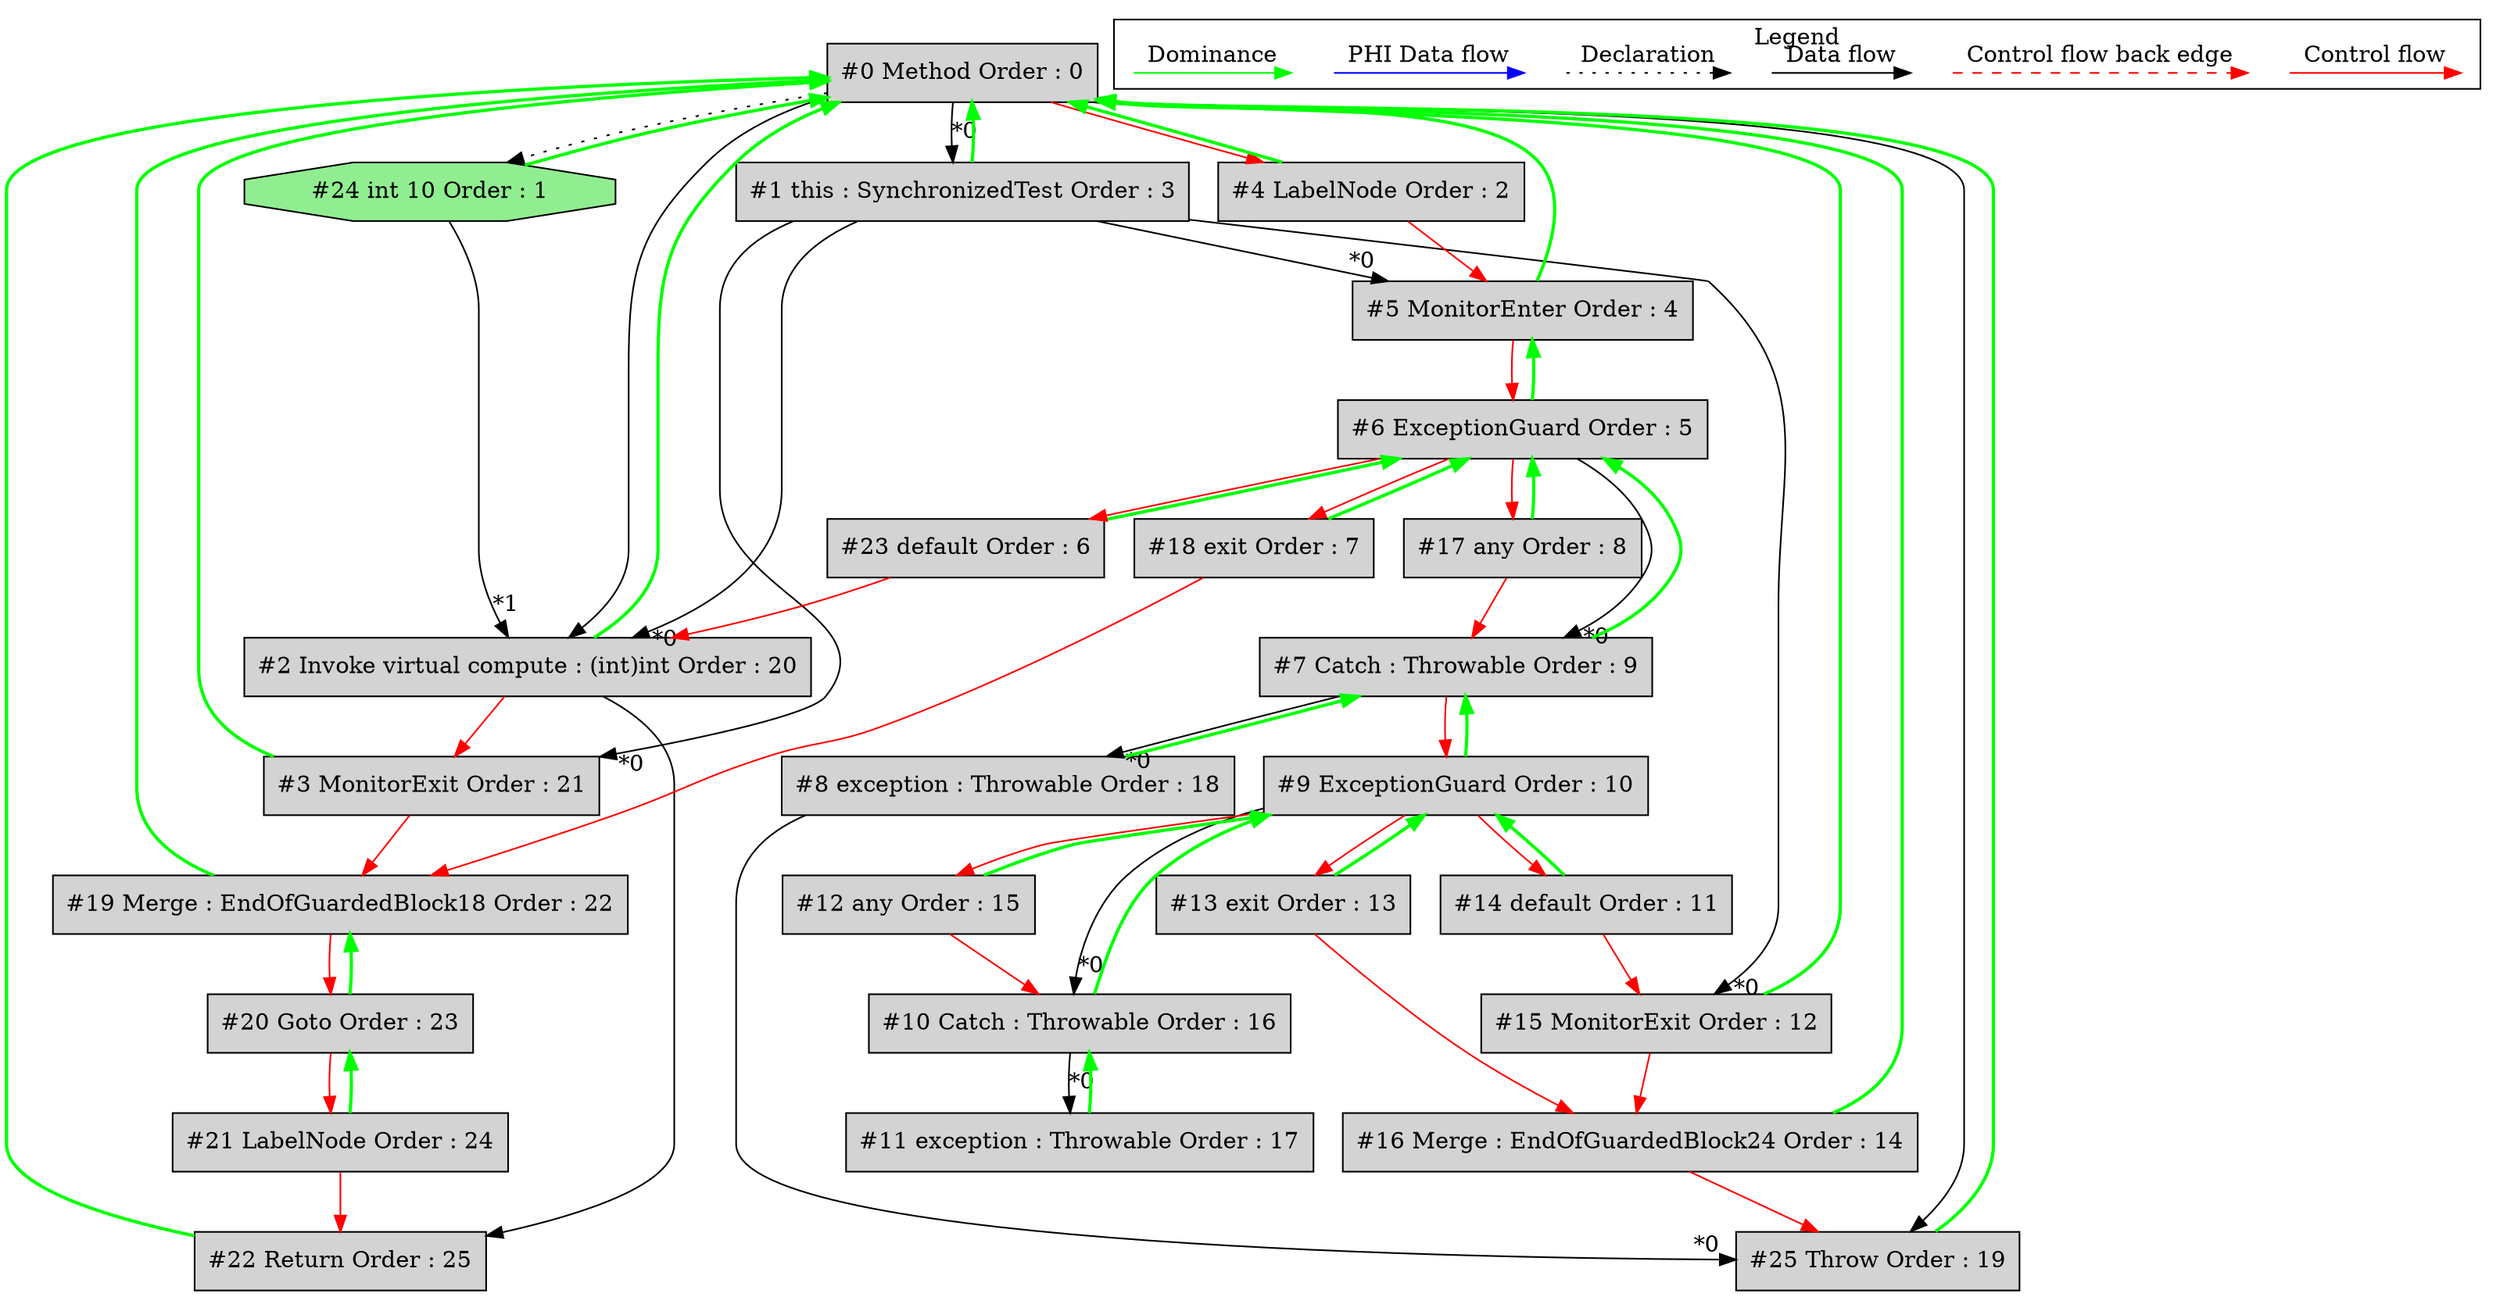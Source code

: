 digraph debugoutput {
 ordering="in";
 node0[label="#0 Method Order : 0",shape=box, fillcolor=lightgrey, style=filled];
 node1[label="#1 this : SynchronizedTest Order : 3",shape=box, fillcolor=lightgrey, style=filled];
 node1 -> node0[dir="forward" color="green" penwidth="2"];
 node0 -> node1[headlabel="*0", labeldistance=2];
 node2[label="#2 Invoke virtual compute : (int)int Order : 20",shape=box, fillcolor=lightgrey, style=filled];
 node2 -> node0[dir="forward" color="green" penwidth="2"];
 node1 -> node2[headlabel="*0", labeldistance=2];
 node24 -> node2[headlabel="*1", labeldistance=2];
 node23 -> node2[labeldistance=2, color=red, fontcolor=red];
 node0 -> node2;
 node3[label="#3 MonitorExit Order : 21",shape=box, fillcolor=lightgrey, style=filled];
 node3 -> node0[dir="forward" color="green" penwidth="2"];
 node1 -> node3[headlabel="*0", labeldistance=2];
 node2 -> node3[labeldistance=2, color=red, fontcolor=red];
 node4[label="#4 LabelNode Order : 2",shape=box, fillcolor=lightgrey, style=filled];
 node4 -> node0[dir="forward" color="green" penwidth="2"];
 node0 -> node4[labeldistance=2, color=red, fontcolor=red];
 node5[label="#5 MonitorEnter Order : 4",shape=box, fillcolor=lightgrey, style=filled];
 node5 -> node0[dir="forward" color="green" penwidth="2"];
 node1 -> node5[headlabel="*0", labeldistance=2];
 node4 -> node5[labeldistance=2, color=red, fontcolor=red];
 node6[label="#6 ExceptionGuard Order : 5",shape=box, fillcolor=lightgrey, style=filled];
 node6 -> node5[dir="forward" color="green" penwidth="2"];
 node5 -> node6[labeldistance=2, color=red, fontcolor=red];
 node7[label="#7 Catch : Throwable Order : 9",shape=box, fillcolor=lightgrey, style=filled];
 node7 -> node6[dir="forward" color="green" penwidth="2"];
 node6 -> node7[headlabel="*0", labeldistance=2];
 node17 -> node7[labeldistance=2, color=red, fontcolor=red];
 node8[label="#8 exception : Throwable Order : 18",shape=box, fillcolor=lightgrey, style=filled];
 node8 -> node7[dir="forward" color="green" penwidth="2"];
 node7 -> node8[headlabel="*0", labeldistance=2];
 node9[label="#9 ExceptionGuard Order : 10",shape=box, fillcolor=lightgrey, style=filled];
 node9 -> node7[dir="forward" color="green" penwidth="2"];
 node7 -> node9[labeldistance=2, color=red, fontcolor=red];
 node10[label="#10 Catch : Throwable Order : 16",shape=box, fillcolor=lightgrey, style=filled];
 node10 -> node9[dir="forward" color="green" penwidth="2"];
 node9 -> node10[headlabel="*0", labeldistance=2];
 node12 -> node10[labeldistance=2, color=red, fontcolor=red];
 node11[label="#11 exception : Throwable Order : 17",shape=box, fillcolor=lightgrey, style=filled];
 node11 -> node10[dir="forward" color="green" penwidth="2"];
 node10 -> node11[headlabel="*0", labeldistance=2];
 node12[label="#12 any Order : 15",shape=box, fillcolor=lightgrey, style=filled];
 node12 -> node9[dir="forward" color="green" penwidth="2"];
 node9 -> node12[labeldistance=2, color=red, fontcolor=red];
 node13[label="#13 exit Order : 13",shape=box, fillcolor=lightgrey, style=filled];
 node13 -> node9[dir="forward" color="green" penwidth="2"];
 node9 -> node13[labeldistance=2, color=red, fontcolor=red];
 node14[label="#14 default Order : 11",shape=box, fillcolor=lightgrey, style=filled];
 node14 -> node9[dir="forward" color="green" penwidth="2"];
 node9 -> node14[labeldistance=2, color=red, fontcolor=red];
 node15[label="#15 MonitorExit Order : 12",shape=box, fillcolor=lightgrey, style=filled];
 node15 -> node0[dir="forward" color="green" penwidth="2"];
 node1 -> node15[headlabel="*0", labeldistance=2];
 node14 -> node15[labeldistance=2, color=red, fontcolor=red];
 node16[label="#16 Merge : EndOfGuardedBlock24 Order : 14",shape=box, fillcolor=lightgrey, style=filled];
 node16 -> node0[dir="forward" color="green" penwidth="2"];
 node15 -> node16[labeldistance=2, color=red, fontcolor=red];
 node13 -> node16[labeldistance=2, color=red, fontcolor=red];
 node17[label="#17 any Order : 8",shape=box, fillcolor=lightgrey, style=filled];
 node17 -> node6[dir="forward" color="green" penwidth="2"];
 node6 -> node17[labeldistance=2, color=red, fontcolor=red];
 node18[label="#18 exit Order : 7",shape=box, fillcolor=lightgrey, style=filled];
 node18 -> node6[dir="forward" color="green" penwidth="2"];
 node6 -> node18[labeldistance=2, color=red, fontcolor=red];
 node19[label="#19 Merge : EndOfGuardedBlock18 Order : 22",shape=box, fillcolor=lightgrey, style=filled];
 node19 -> node0[dir="forward" color="green" penwidth="2"];
 node3 -> node19[labeldistance=2, color=red, fontcolor=red];
 node18 -> node19[labeldistance=2, color=red, fontcolor=red];
 node20[label="#20 Goto Order : 23",shape=box, fillcolor=lightgrey, style=filled];
 node20 -> node19[dir="forward" color="green" penwidth="2"];
 node19 -> node20[labeldistance=2, color=red, fontcolor=red];
 node21[label="#21 LabelNode Order : 24",shape=box, fillcolor=lightgrey, style=filled];
 node21 -> node20[dir="forward" color="green" penwidth="2"];
 node20 -> node21[labeldistance=2, color=red, fontcolor=red];
 node22[label="#22 Return Order : 25",shape=box, fillcolor=lightgrey, style=filled];
 node22 -> node0[dir="forward" color="green" penwidth="2"];
 node21 -> node22[labeldistance=2, color=red, fontcolor=red];
 node2 -> node22;
 node23[label="#23 default Order : 6",shape=box, fillcolor=lightgrey, style=filled];
 node23 -> node6[dir="forward" color="green" penwidth="2"];
 node6 -> node23[labeldistance=2, color=red, fontcolor=red];
 node24[label="#24 int 10 Order : 1",shape=octagon, fillcolor=lightgreen, style=filled];
 node24 -> node0[dir="forward" color="green" penwidth="2"];
 node0 -> node24[style=dotted];
 node25[label="#25 Throw Order : 19",shape=box, fillcolor=lightgrey, style=filled];
 node25 -> node0[dir="forward" color="green" penwidth="2"];
 node8 -> node25[headlabel="*0", labeldistance=2];
 node16 -> node25[labeldistance=2, color=red, fontcolor=red];
 node0 -> node25;
 subgraph cluster_000 {
  label = "Legend";
  node [shape=point]
  {
   rank=same;
   c0 [style = invis];
   c1 [style = invis];
   c2 [style = invis];
   c3 [style = invis];
   d0 [style = invis];
   d1 [style = invis];
   d2 [style = invis];
   d3 [style = invis];
   d4 [style = invis];
   d5 [style = invis];
   d6 [style = invis];
   d7 [style = invis];
  }
  c0 -> c1 [label="Control flow", style=solid, color=red]
  c2 -> c3 [label="Control flow back edge", style=dashed, color=red]
  d0 -> d1 [label="Data flow"]
  d2 -> d3 [label="Declaration", style=dotted]
  d4 -> d5 [label="PHI Data flow", color=blue]
  d6 -> d7 [label="Dominance", color=green]
 }

}
